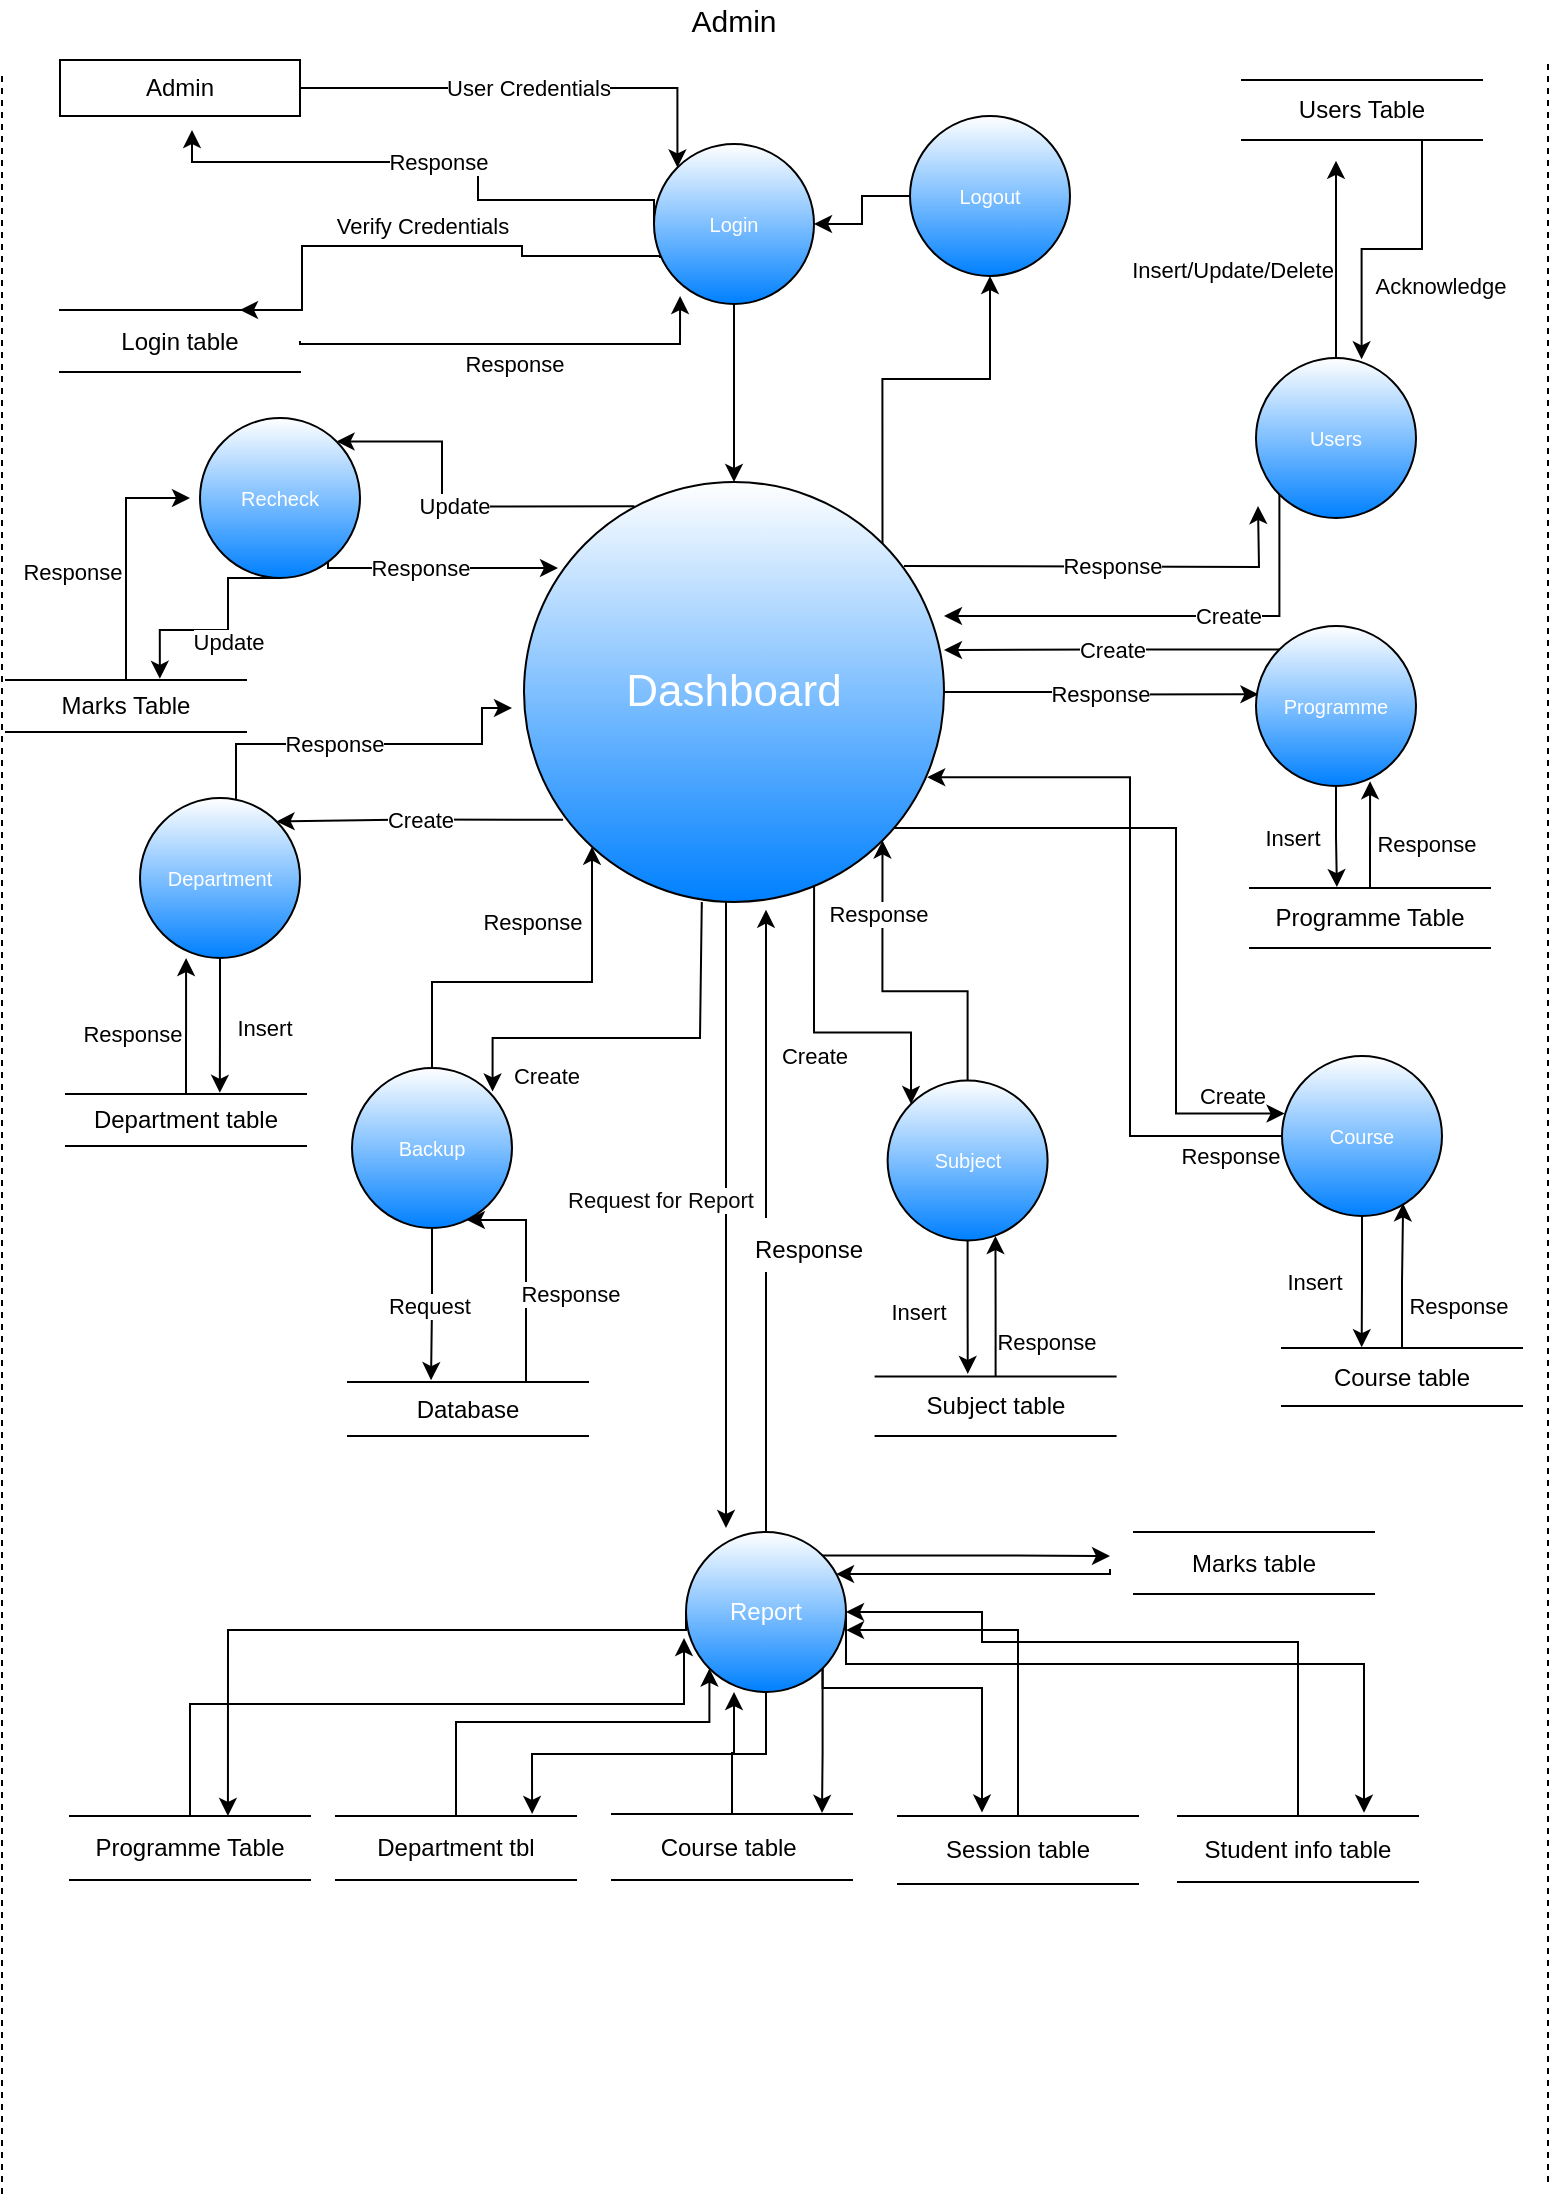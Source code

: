 <mxfile version="13.8.6" type="device"><diagram id="1OkerWphcjyTuyqUY_2A" name="Page-1"><mxGraphModel dx="1038" dy="631" grid="0" gridSize="10" guides="1" tooltips="1" connect="1" arrows="1" fold="1" page="1" pageScale="1" pageWidth="827" pageHeight="1169" background="#ffffff" math="0" shadow="0"><root><mxCell id="0"/><mxCell id="1" parent="0"/><mxCell id="tbc3351A05FCQ36LXmD4-1" value="" style="endArrow=none;dashed=1;html=1;" parent="1" edge="1"><mxGeometry width="50" height="50" relative="1" as="geometry"><mxPoint x="27" y="1126" as="sourcePoint"/><mxPoint x="27" y="65" as="targetPoint"/></mxGeometry></mxCell><mxCell id="tbc3351A05FCQ36LXmD4-2" value="" style="endArrow=none;dashed=1;html=1;" parent="1" edge="1"><mxGeometry width="50" height="50" relative="1" as="geometry"><mxPoint x="800" y="1120" as="sourcePoint"/><mxPoint x="800" y="59" as="targetPoint"/></mxGeometry></mxCell><mxCell id="tbc3351A05FCQ36LXmD4-3" value="&lt;font style=&quot;font-size: 15px&quot;&gt;Admin&lt;/font&gt;" style="text;html=1;strokeColor=none;fillColor=none;align=center;verticalAlign=middle;whiteSpace=wrap;rounded=0;" parent="1" vertex="1"><mxGeometry x="367" y="29" width="52" height="20" as="geometry"/></mxCell><mxCell id="tbc3351A05FCQ36LXmD4-7" value="User Credentials" style="edgeStyle=orthogonalEdgeStyle;rounded=0;orthogonalLoop=1;jettySize=auto;html=1;exitX=1;exitY=0.5;exitDx=0;exitDy=0;entryX=0;entryY=0;entryDx=0;entryDy=0;" parent="1" source="tbc3351A05FCQ36LXmD4-5" target="tbc3351A05FCQ36LXmD4-6" edge="1"><mxGeometry relative="1" as="geometry"/></mxCell><mxCell id="tbc3351A05FCQ36LXmD4-5" value="Admin" style="rounded=0;whiteSpace=wrap;html=1;" parent="1" vertex="1"><mxGeometry x="56" y="59" width="120" height="28" as="geometry"/></mxCell><mxCell id="tbc3351A05FCQ36LXmD4-8" value="Response" style="edgeStyle=orthogonalEdgeStyle;rounded=0;orthogonalLoop=1;jettySize=auto;html=1;exitX=0;exitY=0.5;exitDx=0;exitDy=0;" parent="1" source="tbc3351A05FCQ36LXmD4-6" edge="1"><mxGeometry relative="1" as="geometry"><mxPoint x="122" y="94" as="targetPoint"/><Array as="points"><mxPoint x="353" y="129"/><mxPoint x="265" y="129"/><mxPoint x="265" y="110"/><mxPoint x="122" y="110"/></Array></mxGeometry></mxCell><mxCell id="tbc3351A05FCQ36LXmD4-13" style="edgeStyle=orthogonalEdgeStyle;rounded=0;orthogonalLoop=1;jettySize=auto;html=1;exitX=0.5;exitY=1;exitDx=0;exitDy=0;entryX=0.5;entryY=0;entryDx=0;entryDy=0;" parent="1" source="tbc3351A05FCQ36LXmD4-6" target="tbc3351A05FCQ36LXmD4-10" edge="1"><mxGeometry relative="1" as="geometry"/></mxCell><mxCell id="tbc3351A05FCQ36LXmD4-6" value="&lt;font style=&quot;font-size: 10px;&quot;&gt;Login&lt;/font&gt;" style="ellipse;whiteSpace=wrap;html=1;aspect=fixed;gradientColor=#0080FF;fontColor=#FFFFFF;fontSize=10;" parent="1" vertex="1"><mxGeometry x="353" y="101" width="80" height="80" as="geometry"/></mxCell><mxCell id="tbc3351A05FCQ36LXmD4-12" style="edgeStyle=orthogonalEdgeStyle;rounded=0;orthogonalLoop=1;jettySize=auto;html=1;exitX=0;exitY=0.5;exitDx=0;exitDy=0;entryX=1;entryY=0.5;entryDx=0;entryDy=0;" parent="1" source="tbc3351A05FCQ36LXmD4-9" target="tbc3351A05FCQ36LXmD4-6" edge="1"><mxGeometry relative="1" as="geometry"/></mxCell><mxCell id="tbc3351A05FCQ36LXmD4-9" value="&lt;font style=&quot;font-size: 10px;&quot;&gt;Logout&lt;/font&gt;" style="ellipse;whiteSpace=wrap;html=1;aspect=fixed;gradientColor=#0080FF;fontColor=#FFFFFF;fontSize=10;" parent="1" vertex="1"><mxGeometry x="481" y="87" width="80" height="80" as="geometry"/></mxCell><mxCell id="tbc3351A05FCQ36LXmD4-11" style="edgeStyle=orthogonalEdgeStyle;rounded=0;orthogonalLoop=1;jettySize=auto;html=1;exitX=1;exitY=0;exitDx=0;exitDy=0;" parent="1" source="tbc3351A05FCQ36LXmD4-10" target="tbc3351A05FCQ36LXmD4-9" edge="1"><mxGeometry relative="1" as="geometry"/></mxCell><mxCell id="tbc3351A05FCQ36LXmD4-31" value="Create" style="edgeStyle=orthogonalEdgeStyle;rounded=0;orthogonalLoop=1;jettySize=auto;html=1;exitX=0.093;exitY=0.804;exitDx=0;exitDy=0;entryX=1;entryY=0;entryDx=0;entryDy=0;exitPerimeter=0;" parent="1" source="tbc3351A05FCQ36LXmD4-10" target="tbc3351A05FCQ36LXmD4-22" edge="1"><mxGeometry relative="1" as="geometry"><mxPoint x="288" y="439.0" as="sourcePoint"/></mxGeometry></mxCell><mxCell id="tbc3351A05FCQ36LXmD4-45" value="Response" style="edgeStyle=orthogonalEdgeStyle;rounded=0;orthogonalLoop=1;jettySize=auto;html=1;exitX=1;exitY=0.5;exitDx=0;exitDy=0;entryX=0.015;entryY=0.427;entryDx=0;entryDy=0;entryPerimeter=0;" parent="1" source="tbc3351A05FCQ36LXmD4-10" target="tbc3351A05FCQ36LXmD4-23" edge="1"><mxGeometry relative="1" as="geometry"/></mxCell><mxCell id="tbc3351A05FCQ36LXmD4-48" value="Create" style="edgeStyle=orthogonalEdgeStyle;rounded=0;orthogonalLoop=1;jettySize=auto;html=1;exitX=1;exitY=1;exitDx=0;exitDy=0;entryX=0;entryY=0;entryDx=0;entryDy=0;" parent="1" target="tbc3351A05FCQ36LXmD4-29" edge="1"><mxGeometry x="-0.003" y="12" relative="1" as="geometry"><Array as="points"><mxPoint x="432.8" y="545.26"/><mxPoint x="481.8" y="545.26"/></Array><mxPoint y="24" as="offset"/><mxPoint x="433.046" y="461.506" as="sourcePoint"/></mxGeometry></mxCell><mxCell id="tbc3351A05FCQ36LXmD4-49" value="Create" style="edgeStyle=orthogonalEdgeStyle;rounded=0;orthogonalLoop=1;jettySize=auto;html=1;exitX=1;exitY=1;exitDx=0;exitDy=0;entryX=0.016;entryY=0.36;entryDx=0;entryDy=0;entryPerimeter=0;" parent="1" source="tbc3351A05FCQ36LXmD4-10" target="tbc3351A05FCQ36LXmD4-25" edge="1"><mxGeometry x="0.85" y="9" relative="1" as="geometry"><Array as="points"><mxPoint x="467" y="443"/><mxPoint x="614" y="443"/><mxPoint x="614" y="586"/></Array><mxPoint as="offset"/></mxGeometry></mxCell><mxCell id="tbc3351A05FCQ36LXmD4-53" value="Create" style="edgeStyle=orthogonalEdgeStyle;rounded=0;orthogonalLoop=1;jettySize=auto;html=1;exitX=0.571;exitY=1.014;exitDx=0;exitDy=0;entryX=1;entryY=0;entryDx=0;entryDy=0;exitPerimeter=0;" parent="1" edge="1"><mxGeometry x="0.469" y="19" relative="1" as="geometry"><mxPoint as="offset"/><mxPoint x="376.91" y="482.94" as="sourcePoint"/><Array as="points"><mxPoint x="377" y="480"/><mxPoint x="376" y="548"/><mxPoint x="272" y="548"/></Array><mxPoint x="272.284" y="574.716" as="targetPoint"/></mxGeometry></mxCell><mxCell id="ZULvMIsly6GlVDrvXHUV-39" value="Request for Report" style="edgeStyle=orthogonalEdgeStyle;rounded=0;orthogonalLoop=1;jettySize=auto;html=1;fontSize=11;fontColor=#0A0A0A;" parent="1" edge="1"><mxGeometry x="-0.048" y="-33" relative="1" as="geometry"><mxPoint x="389" y="793" as="targetPoint"/><mxPoint x="389" y="480.0" as="sourcePoint"/><mxPoint as="offset"/></mxGeometry></mxCell><mxCell id="tbc3351A05FCQ36LXmD4-10" value="&lt;font style=&quot;font-size: 22px;&quot;&gt;Dashboard&lt;/font&gt;" style="ellipse;whiteSpace=wrap;html=1;aspect=fixed;gradientColor=#0080FF;fontColor=#FFFFFF;fontSize=22;" parent="1" vertex="1"><mxGeometry x="288" y="270" width="210" height="210" as="geometry"/></mxCell><mxCell id="tbc3351A05FCQ36LXmD4-34" value="Response" style="edgeStyle=orthogonalEdgeStyle;rounded=0;orthogonalLoop=1;jettySize=auto;html=1;exitX=0.5;exitY=0;exitDx=0;exitDy=0;entryX=0.288;entryY=1;entryDx=0;entryDy=0;entryPerimeter=0;" parent="1" source="tbc3351A05FCQ36LXmD4-15" target="tbc3351A05FCQ36LXmD4-22" edge="1"><mxGeometry x="-0.118" y="27" relative="1" as="geometry"><mxPoint as="offset"/></mxGeometry></mxCell><mxCell id="tbc3351A05FCQ36LXmD4-15" value="Department table" style="shape=partialRectangle;whiteSpace=wrap;html=1;left=0;right=0;fillColor=none;" parent="1" vertex="1"><mxGeometry x="59" y="576" width="120" height="26" as="geometry"/></mxCell><mxCell id="tbc3351A05FCQ36LXmD4-32" value="Response" style="edgeStyle=orthogonalEdgeStyle;rounded=0;orthogonalLoop=1;jettySize=auto;html=1;exitX=1;exitY=0.5;exitDx=0;exitDy=0;" parent="1" source="tbc3351A05FCQ36LXmD4-22" edge="1"><mxGeometry x="0.161" relative="1" as="geometry"><mxPoint x="282" y="383" as="targetPoint"/><Array as="points"><mxPoint x="144" y="468"/><mxPoint x="144" y="401"/><mxPoint x="267" y="401"/><mxPoint x="267" y="383"/></Array><mxPoint as="offset"/></mxGeometry></mxCell><mxCell id="tbc3351A05FCQ36LXmD4-35" value="Insert" style="edgeStyle=orthogonalEdgeStyle;rounded=0;orthogonalLoop=1;jettySize=auto;html=1;exitX=0.5;exitY=1;exitDx=0;exitDy=0;entryX=0.641;entryY=-0.022;entryDx=0;entryDy=0;entryPerimeter=0;" parent="1" source="tbc3351A05FCQ36LXmD4-22" target="tbc3351A05FCQ36LXmD4-15" edge="1"><mxGeometry x="-0.001" y="22" relative="1" as="geometry"><mxPoint y="1" as="offset"/></mxGeometry></mxCell><mxCell id="tbc3351A05FCQ36LXmD4-22" value="&lt;font style=&quot;font-size: 10px;&quot;&gt;Department&lt;/font&gt;" style="ellipse;whiteSpace=wrap;html=1;aspect=fixed;gradientColor=#0080FF;fontColor=#FFFFFF;fontSize=10;" parent="1" vertex="1"><mxGeometry x="96" y="428" width="80" height="80" as="geometry"/></mxCell><mxCell id="tbc3351A05FCQ36LXmD4-38" value="Insert" style="edgeStyle=orthogonalEdgeStyle;rounded=0;orthogonalLoop=1;jettySize=auto;html=1;exitX=0.5;exitY=1;exitDx=0;exitDy=0;entryX=0.362;entryY=-0.016;entryDx=0;entryDy=0;entryPerimeter=0;" parent="1" source="tbc3351A05FCQ36LXmD4-23" target="tbc3351A05FCQ36LXmD4-24" edge="1"><mxGeometry x="0.01" y="-22" relative="1" as="geometry"><mxPoint x="-22" y="-22" as="offset"/></mxGeometry></mxCell><mxCell id="tbc3351A05FCQ36LXmD4-46" value="Create" style="edgeStyle=orthogonalEdgeStyle;rounded=0;orthogonalLoop=1;jettySize=auto;html=1;exitX=0;exitY=0;exitDx=0;exitDy=0;entryX=1;entryY=0.4;entryDx=0;entryDy=0;entryPerimeter=0;" parent="1" source="tbc3351A05FCQ36LXmD4-23" target="tbc3351A05FCQ36LXmD4-10" edge="1"><mxGeometry relative="1" as="geometry"/></mxCell><mxCell id="tbc3351A05FCQ36LXmD4-23" value="&lt;font style=&quot;font-size: 10px&quot;&gt;Programme&lt;/font&gt;" style="ellipse;whiteSpace=wrap;html=1;aspect=fixed;gradientColor=#0080FF;fontColor=#FFFFFF;fontSize=10;" parent="1" vertex="1"><mxGeometry x="654" y="342" width="80" height="80" as="geometry"/></mxCell><mxCell id="tbc3351A05FCQ36LXmD4-37" value="Response" style="edgeStyle=orthogonalEdgeStyle;rounded=0;orthogonalLoop=1;jettySize=auto;html=1;exitX=0.5;exitY=0;exitDx=0;exitDy=0;entryX=0.713;entryY=0.97;entryDx=0;entryDy=0;entryPerimeter=0;" parent="1" source="tbc3351A05FCQ36LXmD4-24" target="tbc3351A05FCQ36LXmD4-23" edge="1"><mxGeometry x="-0.175" y="-28" relative="1" as="geometry"><mxPoint as="offset"/></mxGeometry></mxCell><mxCell id="tbc3351A05FCQ36LXmD4-24" value="Programme Table" style="shape=partialRectangle;whiteSpace=wrap;html=1;left=0;right=0;fillColor=none;" parent="1" vertex="1"><mxGeometry x="651" y="473" width="120" height="30" as="geometry"/></mxCell><mxCell id="tbc3351A05FCQ36LXmD4-39" value="Insert" style="edgeStyle=orthogonalEdgeStyle;rounded=0;orthogonalLoop=1;jettySize=auto;html=1;exitX=0.5;exitY=1;exitDx=0;exitDy=0;entryX=0.332;entryY=-0.013;entryDx=0;entryDy=0;entryPerimeter=0;" parent="1" source="tbc3351A05FCQ36LXmD4-25" target="tbc3351A05FCQ36LXmD4-26" edge="1"><mxGeometry x="0.016" y="-24" relative="1" as="geometry"><mxPoint as="offset"/></mxGeometry></mxCell><mxCell id="tbc3351A05FCQ36LXmD4-50" value="Response" style="edgeStyle=orthogonalEdgeStyle;rounded=0;orthogonalLoop=1;jettySize=auto;html=1;exitX=0;exitY=0.5;exitDx=0;exitDy=0;entryX=0.96;entryY=0.703;entryDx=0;entryDy=0;entryPerimeter=0;" parent="1" source="tbc3351A05FCQ36LXmD4-25" target="tbc3351A05FCQ36LXmD4-10" edge="1"><mxGeometry x="-0.854" y="10" relative="1" as="geometry"><Array as="points"><mxPoint x="591" y="597"/><mxPoint x="591" y="418"/></Array><mxPoint as="offset"/></mxGeometry></mxCell><mxCell id="tbc3351A05FCQ36LXmD4-25" value="&lt;font style=&quot;font-size: 10px;&quot;&gt;Course&lt;/font&gt;" style="ellipse;whiteSpace=wrap;html=1;aspect=fixed;gradientColor=#0080FF;fontColor=#FFFFFF;fontSize=10;" parent="1" vertex="1"><mxGeometry x="667" y="557" width="80" height="80" as="geometry"/></mxCell><mxCell id="tbc3351A05FCQ36LXmD4-40" value="Response" style="edgeStyle=orthogonalEdgeStyle;rounded=0;orthogonalLoop=1;jettySize=auto;html=1;exitX=0.5;exitY=0;exitDx=0;exitDy=0;entryX=0.757;entryY=0.921;entryDx=0;entryDy=0;entryPerimeter=0;" parent="1" source="tbc3351A05FCQ36LXmD4-26" target="tbc3351A05FCQ36LXmD4-25" edge="1"><mxGeometry x="-0.08" y="-30" relative="1" as="geometry"><mxPoint x="-3" y="12" as="offset"/></mxGeometry></mxCell><mxCell id="tbc3351A05FCQ36LXmD4-26" value="Course table" style="shape=partialRectangle;whiteSpace=wrap;html=1;left=0;right=0;fillColor=none;" parent="1" vertex="1"><mxGeometry x="667" y="703" width="120" height="29" as="geometry"/></mxCell><mxCell id="tbc3351A05FCQ36LXmD4-51" value="Request&amp;nbsp;" style="edgeStyle=orthogonalEdgeStyle;rounded=0;orthogonalLoop=1;jettySize=auto;html=1;exitX=0.5;exitY=1;exitDx=0;exitDy=0;entryX=0.346;entryY=-0.033;entryDx=0;entryDy=0;entryPerimeter=0;" parent="1" source="tbc3351A05FCQ36LXmD4-27" target="tbc3351A05FCQ36LXmD4-28" edge="1"><mxGeometry relative="1" as="geometry"/></mxCell><mxCell id="tbc3351A05FCQ36LXmD4-54" value="Response" style="edgeStyle=orthogonalEdgeStyle;rounded=0;orthogonalLoop=1;jettySize=auto;html=1;exitX=0.5;exitY=0;exitDx=0;exitDy=0;" parent="1" source="tbc3351A05FCQ36LXmD4-27" target="tbc3351A05FCQ36LXmD4-10" edge="1"><mxGeometry x="-0.03" y="30" relative="1" as="geometry"><mxPoint as="offset"/><mxPoint x="321.57" y="476.85" as="targetPoint"/><Array as="points"><mxPoint x="242" y="520"/><mxPoint x="322" y="520"/></Array></mxGeometry></mxCell><mxCell id="tbc3351A05FCQ36LXmD4-27" value="&lt;font style=&quot;font-size: 10px;&quot;&gt;Backup&lt;br style=&quot;font-size: 10px;&quot;&gt;&lt;/font&gt;" style="ellipse;whiteSpace=wrap;html=1;aspect=fixed;gradientColor=#0080FF;fontColor=#FFFFFF;fontSize=10;" parent="1" vertex="1"><mxGeometry x="202" y="563" width="80" height="80" as="geometry"/></mxCell><mxCell id="tbc3351A05FCQ36LXmD4-52" value="Response" style="edgeStyle=orthogonalEdgeStyle;rounded=0;orthogonalLoop=1;jettySize=auto;html=1;exitX=0.5;exitY=0;exitDx=0;exitDy=0;" parent="1" source="tbc3351A05FCQ36LXmD4-28" target="tbc3351A05FCQ36LXmD4-27" edge="1"><mxGeometry x="0.046" y="-22" relative="1" as="geometry"><mxPoint x="343" y="639" as="targetPoint"/><Array as="points"><mxPoint x="289" y="720"/><mxPoint x="289" y="639"/></Array><mxPoint as="offset"/></mxGeometry></mxCell><mxCell id="tbc3351A05FCQ36LXmD4-28" value="Database" style="shape=partialRectangle;whiteSpace=wrap;html=1;left=0;right=0;fillColor=none;" parent="1" vertex="1"><mxGeometry x="200" y="720" width="120" height="27" as="geometry"/></mxCell><mxCell id="tbc3351A05FCQ36LXmD4-41" value="Insert" style="edgeStyle=orthogonalEdgeStyle;rounded=0;orthogonalLoop=1;jettySize=auto;html=1;exitX=0.5;exitY=1;exitDx=0;exitDy=0;entryX=0.384;entryY=-0.044;entryDx=0;entryDy=0;entryPerimeter=0;" parent="1" source="tbc3351A05FCQ36LXmD4-29" target="tbc3351A05FCQ36LXmD4-30" edge="1"><mxGeometry x="-0.001" y="-24" relative="1" as="geometry"><mxPoint x="-1" y="2" as="offset"/></mxGeometry></mxCell><mxCell id="tbc3351A05FCQ36LXmD4-47" value="Response" style="edgeStyle=orthogonalEdgeStyle;rounded=0;orthogonalLoop=1;jettySize=auto;html=1;exitX=0.5;exitY=0;exitDx=0;exitDy=0;entryX=1;entryY=1;entryDx=0;entryDy=0;" parent="1" source="tbc3351A05FCQ36LXmD4-29" target="tbc3351A05FCQ36LXmD4-10" edge="1"><mxGeometry x="-0.635" y="29" relative="1" as="geometry"><mxPoint x="-16" y="-54" as="offset"/><mxPoint x="461.07" y="407" as="targetPoint"/></mxGeometry></mxCell><mxCell id="tbc3351A05FCQ36LXmD4-29" value="&lt;font style=&quot;font-size: 10px;&quot;&gt;Subject&lt;/font&gt;" style="ellipse;whiteSpace=wrap;html=1;aspect=fixed;gradientColor=#0080FF;fontColor=#FFFFFF;fontSize=10;" parent="1" vertex="1"><mxGeometry x="469.8" y="569.26" width="80" height="80" as="geometry"/></mxCell><mxCell id="tbc3351A05FCQ36LXmD4-42" value="Response" style="edgeStyle=orthogonalEdgeStyle;rounded=0;orthogonalLoop=1;jettySize=auto;html=1;exitX=0.5;exitY=0;exitDx=0;exitDy=0;entryX=0.674;entryY=0.972;entryDx=0;entryDy=0;entryPerimeter=0;" parent="1" source="tbc3351A05FCQ36LXmD4-30" target="tbc3351A05FCQ36LXmD4-29" edge="1"><mxGeometry x="-0.488" y="-26" relative="1" as="geometry"><mxPoint x="-1" y="1" as="offset"/></mxGeometry></mxCell><mxCell id="tbc3351A05FCQ36LXmD4-30" value="Subject table" style="shape=partialRectangle;whiteSpace=wrap;html=1;left=0;right=0;fillColor=none;" parent="1" vertex="1"><mxGeometry x="463.8" y="717.26" width="120" height="29.74" as="geometry"/></mxCell><mxCell id="ZULvMIsly6GlVDrvXHUV-1" value="Verify Credentials" style="edgeStyle=orthogonalEdgeStyle;rounded=0;orthogonalLoop=1;jettySize=auto;html=1;entryX=0.75;entryY=0;entryDx=0;entryDy=0;exitX=0.038;exitY=0.713;exitDx=0;exitDy=0;exitPerimeter=0;" parent="1" source="tbc3351A05FCQ36LXmD4-6" target="ZULvMIsly6GlVDrvXHUV-3" edge="1"><mxGeometry x="0.013" y="-10" relative="1" as="geometry"><mxPoint as="offset"/><mxPoint x="342" y="157" as="sourcePoint"/><Array as="points"><mxPoint x="356" y="157"/><mxPoint x="287" y="157"/><mxPoint x="287" y="152"/><mxPoint x="177" y="152"/></Array></mxGeometry></mxCell><mxCell id="ZULvMIsly6GlVDrvXHUV-2" value="Response" style="edgeStyle=orthogonalEdgeStyle;rounded=0;orthogonalLoop=1;jettySize=auto;html=1;exitX=1;exitY=0.5;exitDx=0;exitDy=0;entryX=0.163;entryY=0.95;entryDx=0;entryDy=0;entryPerimeter=0;" parent="1" source="ZULvMIsly6GlVDrvXHUV-3" target="tbc3351A05FCQ36LXmD4-6" edge="1"><mxGeometry y="-10" relative="1" as="geometry"><mxPoint x="367" y="190" as="targetPoint"/><mxPoint as="offset"/><Array as="points"><mxPoint x="176" y="201"/><mxPoint x="366" y="201"/></Array></mxGeometry></mxCell><mxCell id="ZULvMIsly6GlVDrvXHUV-3" value="Login table" style="shape=partialRectangle;whiteSpace=wrap;html=1;left=0;right=0;fillColor=none;" parent="1" vertex="1"><mxGeometry x="56" y="184" width="120" height="31" as="geometry"/></mxCell><mxCell id="ZULvMIsly6GlVDrvXHUV-12" value="Update" style="edgeStyle=orthogonalEdgeStyle;rounded=0;orthogonalLoop=1;jettySize=auto;html=1;exitX=0.263;exitY=0.058;exitDx=0;exitDy=0;entryX=1;entryY=0;entryDx=0;entryDy=0;exitPerimeter=0;" parent="1" source="tbc3351A05FCQ36LXmD4-10" target="ZULvMIsly6GlVDrvXHUV-17" edge="1"><mxGeometry relative="1" as="geometry"><mxPoint x="337.53" y="248.84" as="sourcePoint"/></mxGeometry></mxCell><mxCell id="ZULvMIsly6GlVDrvXHUV-13" value="Response" style="edgeStyle=orthogonalEdgeStyle;rounded=0;orthogonalLoop=1;jettySize=auto;html=1;exitX=0.5;exitY=0;exitDx=0;exitDy=0;" parent="1" source="ZULvMIsly6GlVDrvXHUV-14" edge="1"><mxGeometry x="-0.118" y="27" relative="1" as="geometry"><mxPoint as="offset"/><mxPoint x="121" y="278" as="targetPoint"/><Array as="points"><mxPoint x="89" y="330"/><mxPoint x="89" y="330"/></Array></mxGeometry></mxCell><mxCell id="ZULvMIsly6GlVDrvXHUV-14" value="Marks Table" style="shape=partialRectangle;whiteSpace=wrap;html=1;left=0;right=0;fillColor=none;" parent="1" vertex="1"><mxGeometry x="29" y="369" width="120" height="26" as="geometry"/></mxCell><mxCell id="ZULvMIsly6GlVDrvXHUV-15" value="Response" style="edgeStyle=orthogonalEdgeStyle;rounded=0;orthogonalLoop=1;jettySize=auto;html=1;exitX=1;exitY=0.5;exitDx=0;exitDy=0;" parent="1" source="ZULvMIsly6GlVDrvXHUV-17" edge="1"><mxGeometry x="0.161" relative="1" as="geometry"><mxPoint x="305" y="313" as="targetPoint"/><Array as="points"><mxPoint x="190" y="278"/><mxPoint x="190" y="313"/></Array><mxPoint as="offset"/><mxPoint x="222.0" y="278" as="sourcePoint"/></mxGeometry></mxCell><mxCell id="ZULvMIsly6GlVDrvXHUV-16" value="Update" style="edgeStyle=orthogonalEdgeStyle;rounded=0;orthogonalLoop=1;jettySize=auto;html=1;exitX=0.5;exitY=1;exitDx=0;exitDy=0;entryX=0.641;entryY=-0.022;entryDx=0;entryDy=0;entryPerimeter=0;" parent="1" source="ZULvMIsly6GlVDrvXHUV-17" target="ZULvMIsly6GlVDrvXHUV-14" edge="1"><mxGeometry x="-0.059" y="6" relative="1" as="geometry"><mxPoint as="offset"/><Array as="points"><mxPoint x="140" y="318"/><mxPoint x="140" y="344"/><mxPoint x="106" y="344"/></Array></mxGeometry></mxCell><mxCell id="ZULvMIsly6GlVDrvXHUV-17" value="&lt;font style=&quot;font-size: 10px&quot;&gt;Recheck&lt;/font&gt;" style="ellipse;whiteSpace=wrap;html=1;aspect=fixed;gradientColor=#0080FF;fontColor=#FFFFFF;fontSize=10;" parent="1" vertex="1"><mxGeometry x="126" y="238" width="80" height="80" as="geometry"/></mxCell><mxCell id="ZULvMIsly6GlVDrvXHUV-19" style="edgeStyle=orthogonalEdgeStyle;rounded=0;orthogonalLoop=1;jettySize=auto;html=1;exitX=1;exitY=0;exitDx=0;exitDy=0;" parent="1" source="ZULvMIsly6GlVDrvXHUV-25" edge="1"><mxGeometry relative="1" as="geometry"><mxPoint x="581" y="807" as="targetPoint"/></mxGeometry></mxCell><mxCell id="ZULvMIsly6GlVDrvXHUV-20" style="edgeStyle=orthogonalEdgeStyle;rounded=0;orthogonalLoop=1;jettySize=auto;html=1;exitX=1;exitY=0.5;exitDx=0;exitDy=0;entryX=0.775;entryY=-0.05;entryDx=0;entryDy=0;entryPerimeter=0;" parent="1" source="ZULvMIsly6GlVDrvXHUV-25" target="ZULvMIsly6GlVDrvXHUV-30" edge="1"><mxGeometry relative="1" as="geometry"><Array as="points"><mxPoint x="449" y="861"/><mxPoint x="708" y="861"/></Array></mxGeometry></mxCell><mxCell id="ZULvMIsly6GlVDrvXHUV-21" style="edgeStyle=orthogonalEdgeStyle;rounded=0;orthogonalLoop=1;jettySize=auto;html=1;exitX=1;exitY=1;exitDx=0;exitDy=0;entryX=0.35;entryY=-0.05;entryDx=0;entryDy=0;entryPerimeter=0;" parent="1" source="ZULvMIsly6GlVDrvXHUV-25" target="ZULvMIsly6GlVDrvXHUV-28" edge="1"><mxGeometry relative="1" as="geometry"><Array as="points"><mxPoint x="437" y="873"/><mxPoint x="517" y="873"/></Array></mxGeometry></mxCell><mxCell id="ZULvMIsly6GlVDrvXHUV-22" style="edgeStyle=orthogonalEdgeStyle;rounded=0;orthogonalLoop=1;jettySize=auto;html=1;exitX=1;exitY=1;exitDx=0;exitDy=0;entryX=0.875;entryY=-0.017;entryDx=0;entryDy=0;entryPerimeter=0;" parent="1" source="ZULvMIsly6GlVDrvXHUV-25" target="ZULvMIsly6GlVDrvXHUV-32" edge="1"><mxGeometry relative="1" as="geometry"/></mxCell><mxCell id="ZULvMIsly6GlVDrvXHUV-23" style="edgeStyle=orthogonalEdgeStyle;rounded=0;orthogonalLoop=1;jettySize=auto;html=1;exitX=0.5;exitY=1;exitDx=0;exitDy=0;entryX=0.817;entryY=-0.033;entryDx=0;entryDy=0;entryPerimeter=0;" parent="1" source="ZULvMIsly6GlVDrvXHUV-25" target="ZULvMIsly6GlVDrvXHUV-34" edge="1"><mxGeometry relative="1" as="geometry"/></mxCell><mxCell id="ZULvMIsly6GlVDrvXHUV-24" style="edgeStyle=orthogonalEdgeStyle;rounded=0;orthogonalLoop=1;jettySize=auto;html=1;exitX=0;exitY=0.5;exitDx=0;exitDy=0;entryX=0.658;entryY=0;entryDx=0;entryDy=0;entryPerimeter=0;" parent="1" source="ZULvMIsly6GlVDrvXHUV-25" target="ZULvMIsly6GlVDrvXHUV-36" edge="1"><mxGeometry relative="1" as="geometry"><Array as="points"><mxPoint x="369" y="844"/><mxPoint x="140" y="844"/></Array></mxGeometry></mxCell><mxCell id="ZULvMIsly6GlVDrvXHUV-38" value="&lt;font style=&quot;font-size: 12px&quot; color=&quot;#000000&quot;&gt;Response&lt;/font&gt;" style="edgeStyle=orthogonalEdgeStyle;rounded=0;orthogonalLoop=1;jettySize=auto;html=1;fontSize=22;fontColor=#FFFFFF;" parent="1" source="ZULvMIsly6GlVDrvXHUV-25" edge="1"><mxGeometry x="-0.074" y="-21" relative="1" as="geometry"><mxPoint x="409" y="483.833" as="targetPoint"/><mxPoint as="offset"/></mxGeometry></mxCell><mxCell id="ZULvMIsly6GlVDrvXHUV-25" value="&lt;font style=&quot;font-size: 12px;&quot;&gt;Report&lt;/font&gt;" style="ellipse;whiteSpace=wrap;html=1;aspect=fixed;gradientColor=#0080ff;fontColor=#FFFFFF;fontSize=12;" parent="1" vertex="1"><mxGeometry x="369" y="795" width="80" height="80" as="geometry"/></mxCell><mxCell id="ZULvMIsly6GlVDrvXHUV-26" style="edgeStyle=orthogonalEdgeStyle;rounded=0;orthogonalLoop=1;jettySize=auto;html=1;exitX=0;exitY=0.5;exitDx=0;exitDy=0;entryX=0.938;entryY=0.263;entryDx=0;entryDy=0;entryPerimeter=0;" parent="1" target="ZULvMIsly6GlVDrvXHUV-25" edge="1"><mxGeometry relative="1" as="geometry"><Array as="points"><mxPoint x="581" y="816"/></Array><mxPoint x="581" y="813.5" as="sourcePoint"/></mxGeometry></mxCell><mxCell id="ZULvMIsly6GlVDrvXHUV-27" style="edgeStyle=orthogonalEdgeStyle;rounded=0;orthogonalLoop=1;jettySize=auto;html=1;exitX=0.5;exitY=0;exitDx=0;exitDy=0;entryX=1;entryY=0.613;entryDx=0;entryDy=0;entryPerimeter=0;" parent="1" source="ZULvMIsly6GlVDrvXHUV-28" target="ZULvMIsly6GlVDrvXHUV-25" edge="1"><mxGeometry relative="1" as="geometry"/></mxCell><mxCell id="ZULvMIsly6GlVDrvXHUV-28" value="Session table" style="shape=partialRectangle;whiteSpace=wrap;html=1;left=0;right=0;fillColor=none;" parent="1" vertex="1"><mxGeometry x="475" y="937" width="120" height="34" as="geometry"/></mxCell><mxCell id="ZULvMIsly6GlVDrvXHUV-29" style="edgeStyle=orthogonalEdgeStyle;rounded=0;orthogonalLoop=1;jettySize=auto;html=1;exitX=0.5;exitY=0;exitDx=0;exitDy=0;entryX=1;entryY=0.5;entryDx=0;entryDy=0;" parent="1" source="ZULvMIsly6GlVDrvXHUV-30" target="ZULvMIsly6GlVDrvXHUV-25" edge="1"><mxGeometry relative="1" as="geometry"><Array as="points"><mxPoint x="675" y="850"/><mxPoint x="517" y="850"/><mxPoint x="517" y="835"/></Array></mxGeometry></mxCell><mxCell id="ZULvMIsly6GlVDrvXHUV-30" value="Student info table" style="shape=partialRectangle;whiteSpace=wrap;html=1;left=0;right=0;fillColor=none;" parent="1" vertex="1"><mxGeometry x="615" y="937" width="120" height="33" as="geometry"/></mxCell><mxCell id="ZULvMIsly6GlVDrvXHUV-31" style="edgeStyle=orthogonalEdgeStyle;rounded=0;orthogonalLoop=1;jettySize=auto;html=1;exitX=0.5;exitY=0;exitDx=0;exitDy=0;entryX=0.3;entryY=1;entryDx=0;entryDy=0;entryPerimeter=0;" parent="1" source="ZULvMIsly6GlVDrvXHUV-32" target="ZULvMIsly6GlVDrvXHUV-25" edge="1"><mxGeometry relative="1" as="geometry"/></mxCell><mxCell id="ZULvMIsly6GlVDrvXHUV-32" value="Course table&amp;nbsp;" style="shape=partialRectangle;whiteSpace=wrap;html=1;left=0;right=0;fillColor=none;" parent="1" vertex="1"><mxGeometry x="332" y="936" width="120" height="33" as="geometry"/></mxCell><mxCell id="ZULvMIsly6GlVDrvXHUV-33" style="edgeStyle=orthogonalEdgeStyle;rounded=0;orthogonalLoop=1;jettySize=auto;html=1;exitX=0.5;exitY=0;exitDx=0;exitDy=0;entryX=0;entryY=1;entryDx=0;entryDy=0;" parent="1" source="ZULvMIsly6GlVDrvXHUV-34" target="ZULvMIsly6GlVDrvXHUV-25" edge="1"><mxGeometry relative="1" as="geometry"><Array as="points"><mxPoint x="254" y="890"/><mxPoint x="381" y="890"/></Array></mxGeometry></mxCell><mxCell id="ZULvMIsly6GlVDrvXHUV-34" value="Department tbl" style="shape=partialRectangle;whiteSpace=wrap;html=1;left=0;right=0;fillColor=none;" parent="1" vertex="1"><mxGeometry x="194" y="937" width="120" height="32" as="geometry"/></mxCell><mxCell id="ZULvMIsly6GlVDrvXHUV-35" style="edgeStyle=orthogonalEdgeStyle;rounded=0;orthogonalLoop=1;jettySize=auto;html=1;exitX=0.5;exitY=0;exitDx=0;exitDy=0;" parent="1" source="ZULvMIsly6GlVDrvXHUV-36" edge="1"><mxGeometry relative="1" as="geometry"><mxPoint x="368" y="848" as="targetPoint"/><Array as="points"><mxPoint x="121" y="881"/><mxPoint x="368" y="881"/></Array></mxGeometry></mxCell><mxCell id="ZULvMIsly6GlVDrvXHUV-36" value="Programme Table" style="shape=partialRectangle;whiteSpace=wrap;html=1;left=0;right=0;fillColor=none;" parent="1" vertex="1"><mxGeometry x="61" y="937" width="120" height="32" as="geometry"/></mxCell><mxCell id="ZULvMIsly6GlVDrvXHUV-37" value="Marks table" style="shape=partialRectangle;whiteSpace=wrap;html=1;left=0;right=0;fillColor=none;" parent="1" vertex="1"><mxGeometry x="593" y="795" width="120" height="31" as="geometry"/></mxCell><mxCell id="rQJjuDI05iuHK6yrT8Jh-1" value="Response" style="edgeStyle=orthogonalEdgeStyle;rounded=0;orthogonalLoop=1;jettySize=auto;html=1;" edge="1" parent="1"><mxGeometry relative="1" as="geometry"><mxPoint x="478" y="312" as="sourcePoint"/><mxPoint x="655" y="282" as="targetPoint"/></mxGeometry></mxCell><mxCell id="rQJjuDI05iuHK6yrT8Jh-3" value="Create" style="edgeStyle=orthogonalEdgeStyle;rounded=0;orthogonalLoop=1;jettySize=auto;html=1;exitX=0;exitY=0;exitDx=0;exitDy=0;" edge="1" parent="1" source="rQJjuDI05iuHK6yrT8Jh-4"><mxGeometry relative="1" as="geometry"><mxPoint x="498" y="337" as="targetPoint"/><Array as="points"><mxPoint x="666" y="337"/></Array></mxGeometry></mxCell><mxCell id="rQJjuDI05iuHK6yrT8Jh-8" value="Insert/Update/Delete" style="edgeStyle=orthogonalEdgeStyle;rounded=0;orthogonalLoop=1;jettySize=auto;html=1;" edge="1" parent="1" source="rQJjuDI05iuHK6yrT8Jh-4"><mxGeometry x="-0.107" y="52" relative="1" as="geometry"><mxPoint x="694" y="109.4" as="targetPoint"/><mxPoint as="offset"/></mxGeometry></mxCell><mxCell id="rQJjuDI05iuHK6yrT8Jh-4" value="&lt;font style=&quot;font-size: 10px&quot;&gt;Users&lt;/font&gt;" style="ellipse;whiteSpace=wrap;html=1;aspect=fixed;gradientColor=#0080FF;fontColor=#FFFFFF;fontSize=10;" vertex="1" parent="1"><mxGeometry x="654" y="208" width="80" height="80" as="geometry"/></mxCell><mxCell id="rQJjuDI05iuHK6yrT8Jh-9" value="Acknowledge" style="edgeStyle=orthogonalEdgeStyle;rounded=0;orthogonalLoop=1;jettySize=auto;html=1;exitX=0.75;exitY=1;exitDx=0;exitDy=0;entryX=0.66;entryY=0.008;entryDx=0;entryDy=0;entryPerimeter=0;" edge="1" parent="1" source="rQJjuDI05iuHK6yrT8Jh-6" target="rQJjuDI05iuHK6yrT8Jh-4"><mxGeometry x="-0.221" y="19" relative="1" as="geometry"><mxPoint x="9" y="-1" as="offset"/></mxGeometry></mxCell><mxCell id="rQJjuDI05iuHK6yrT8Jh-6" value="Users Table" style="shape=partialRectangle;whiteSpace=wrap;html=1;left=0;right=0;fillColor=none;" vertex="1" parent="1"><mxGeometry x="647" y="69" width="120" height="30" as="geometry"/></mxCell></root></mxGraphModel></diagram></mxfile>